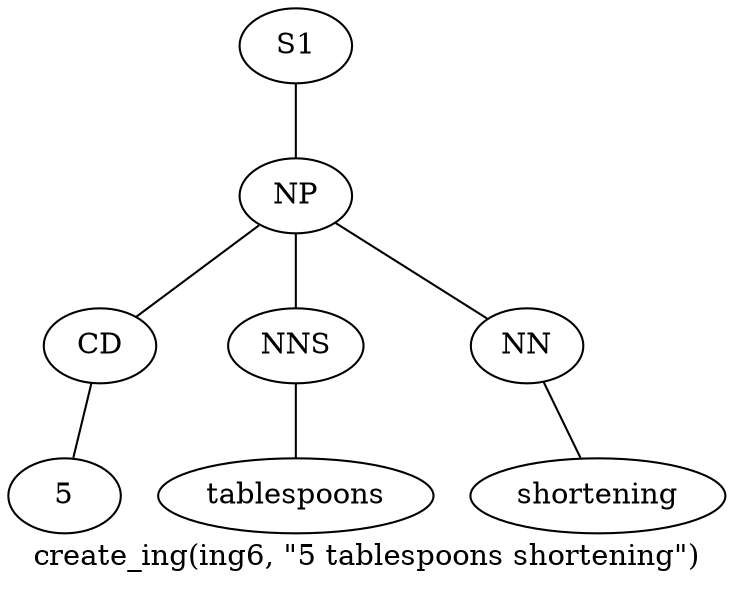 graph SyntaxGraph {
	label = "create_ing(ing6, \"5 tablespoons shortening\")";
	Node0 [label="S1"];
	Node1 [label="NP"];
	Node2 [label="CD"];
	Node3 [label="5"];
	Node4 [label="NNS"];
	Node5 [label="tablespoons"];
	Node6 [label="NN"];
	Node7 [label="shortening"];

	Node0 -- Node1;
	Node1 -- Node2;
	Node1 -- Node4;
	Node1 -- Node6;
	Node2 -- Node3;
	Node4 -- Node5;
	Node6 -- Node7;
}